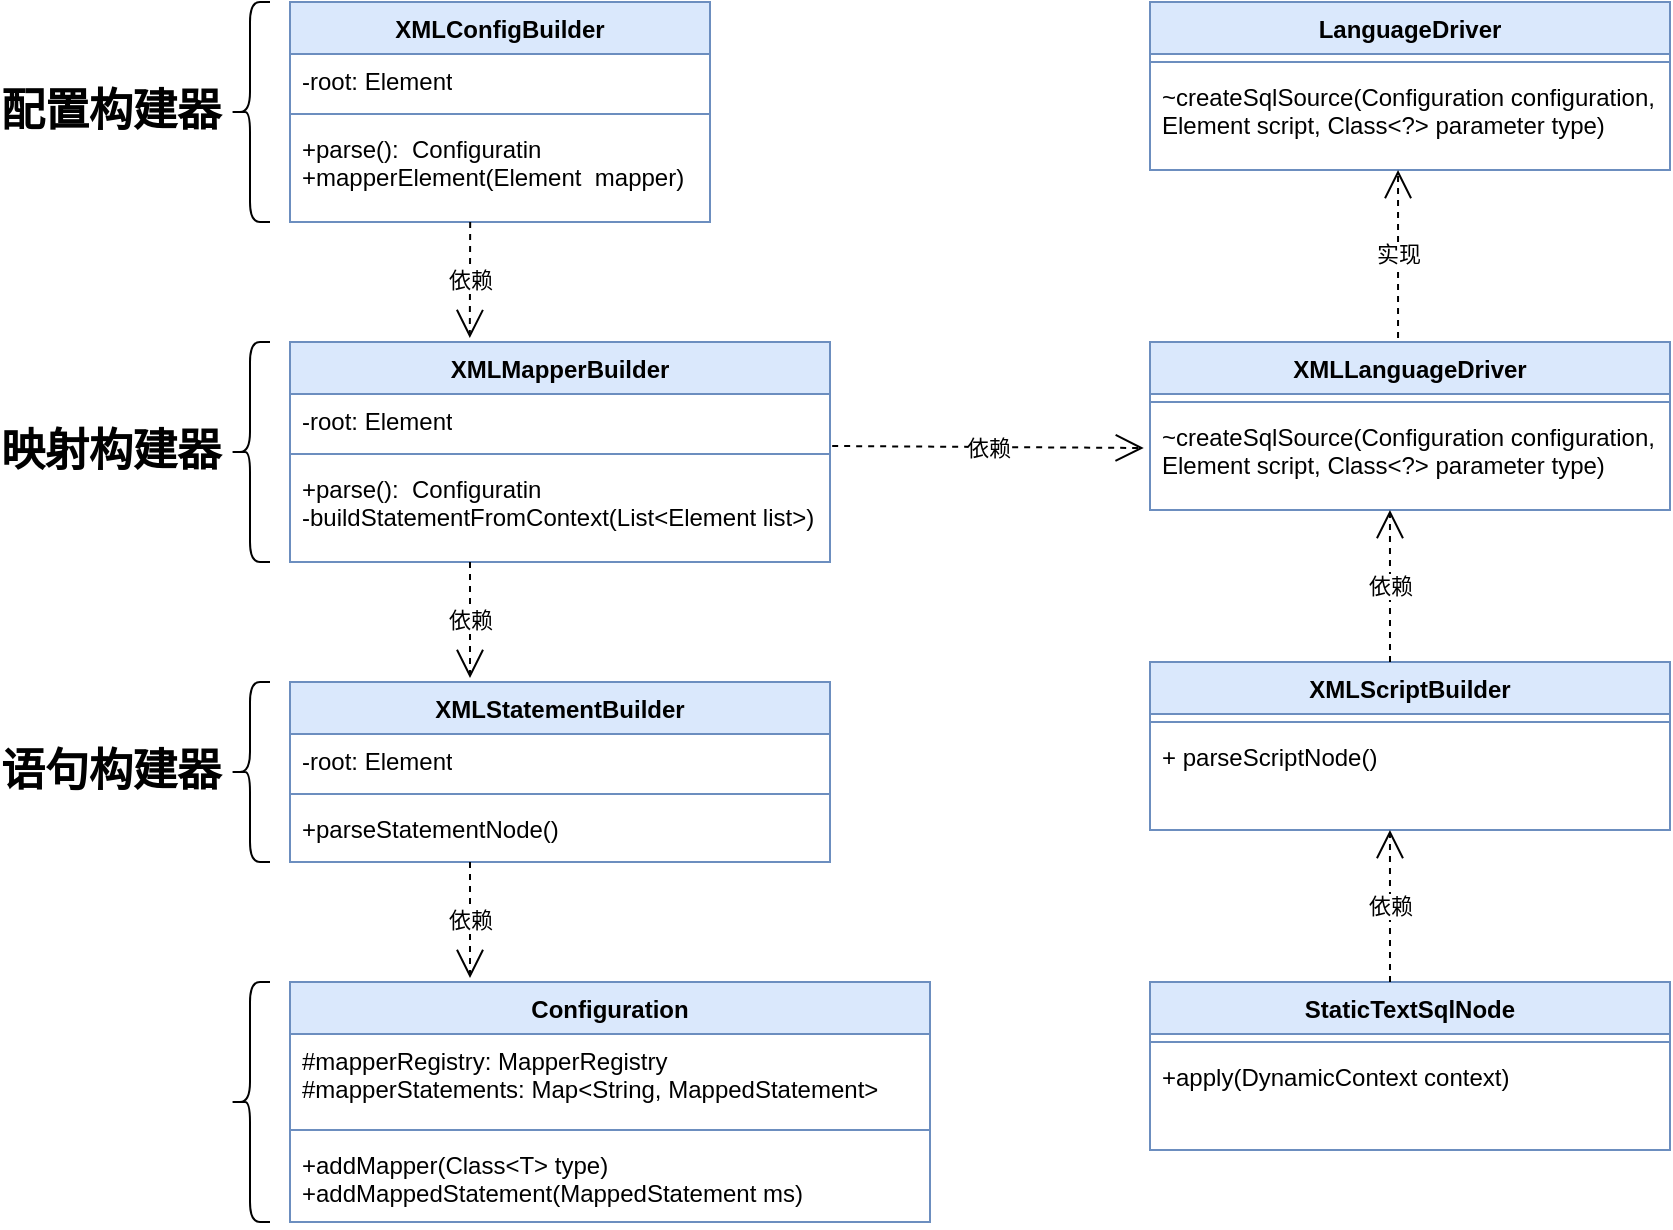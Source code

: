 <mxfile version="21.6.8" type="github">
  <diagram name="第 1 页" id="FCdaLJdS4-OKYO8WHhjD">
    <mxGraphModel dx="2261" dy="758" grid="1" gridSize="10" guides="1" tooltips="1" connect="1" arrows="1" fold="1" page="1" pageScale="1" pageWidth="827" pageHeight="1169" math="0" shadow="0">
      <root>
        <mxCell id="0" />
        <mxCell id="1" parent="0" />
        <mxCell id="fpk1XQjDB_mY638M4dOg-2" value="XMLConfigBuilder" style="swimlane;fontStyle=1;align=center;verticalAlign=top;childLayout=stackLayout;horizontal=1;startSize=26;horizontalStack=0;resizeParent=1;resizeParentMax=0;resizeLast=0;collapsible=1;marginBottom=0;whiteSpace=wrap;html=1;fillColor=#dae8fc;strokeColor=#6c8ebf;" vertex="1" parent="1">
          <mxGeometry x="70" y="90" width="210" height="110" as="geometry" />
        </mxCell>
        <mxCell id="fpk1XQjDB_mY638M4dOg-3" value="-root: Element" style="text;strokeColor=none;fillColor=none;align=left;verticalAlign=top;spacingLeft=4;spacingRight=4;overflow=hidden;rotatable=0;points=[[0,0.5],[1,0.5]];portConstraint=eastwest;whiteSpace=wrap;html=1;" vertex="1" parent="fpk1XQjDB_mY638M4dOg-2">
          <mxGeometry y="26" width="210" height="26" as="geometry" />
        </mxCell>
        <mxCell id="fpk1XQjDB_mY638M4dOg-4" value="" style="line;strokeWidth=1;fillColor=none;align=left;verticalAlign=middle;spacingTop=-1;spacingLeft=3;spacingRight=3;rotatable=0;labelPosition=right;points=[];portConstraint=eastwest;strokeColor=inherit;" vertex="1" parent="fpk1XQjDB_mY638M4dOg-2">
          <mxGeometry y="52" width="210" height="8" as="geometry" />
        </mxCell>
        <mxCell id="fpk1XQjDB_mY638M4dOg-5" value="+parse():&amp;nbsp; Configuratin&lt;br&gt;+mapperElement(Element&amp;nbsp; mapper)" style="text;strokeColor=none;fillColor=none;align=left;verticalAlign=top;spacingLeft=4;spacingRight=4;overflow=hidden;rotatable=0;points=[[0,0.5],[1,0.5]];portConstraint=eastwest;whiteSpace=wrap;html=1;" vertex="1" parent="fpk1XQjDB_mY638M4dOg-2">
          <mxGeometry y="60" width="210" height="50" as="geometry" />
        </mxCell>
        <mxCell id="fpk1XQjDB_mY638M4dOg-6" value="XMLMapperBuilder" style="swimlane;fontStyle=1;align=center;verticalAlign=top;childLayout=stackLayout;horizontal=1;startSize=26;horizontalStack=0;resizeParent=1;resizeParentMax=0;resizeLast=0;collapsible=1;marginBottom=0;whiteSpace=wrap;html=1;fillColor=#dae8fc;strokeColor=#6c8ebf;" vertex="1" parent="1">
          <mxGeometry x="70" y="260" width="270" height="110" as="geometry" />
        </mxCell>
        <mxCell id="fpk1XQjDB_mY638M4dOg-7" value="-root: Element" style="text;strokeColor=none;fillColor=none;align=left;verticalAlign=top;spacingLeft=4;spacingRight=4;overflow=hidden;rotatable=0;points=[[0,0.5],[1,0.5]];portConstraint=eastwest;whiteSpace=wrap;html=1;" vertex="1" parent="fpk1XQjDB_mY638M4dOg-6">
          <mxGeometry y="26" width="270" height="26" as="geometry" />
        </mxCell>
        <mxCell id="fpk1XQjDB_mY638M4dOg-8" value="" style="line;strokeWidth=1;fillColor=none;align=left;verticalAlign=middle;spacingTop=-1;spacingLeft=3;spacingRight=3;rotatable=0;labelPosition=right;points=[];portConstraint=eastwest;strokeColor=inherit;" vertex="1" parent="fpk1XQjDB_mY638M4dOg-6">
          <mxGeometry y="52" width="270" height="8" as="geometry" />
        </mxCell>
        <mxCell id="fpk1XQjDB_mY638M4dOg-9" value="+parse():&amp;nbsp; Configuratin&lt;br&gt;-buildStatementFromContext(List&amp;lt;Element list&amp;gt;)" style="text;strokeColor=none;fillColor=none;align=left;verticalAlign=top;spacingLeft=4;spacingRight=4;overflow=hidden;rotatable=0;points=[[0,0.5],[1,0.5]];portConstraint=eastwest;whiteSpace=wrap;html=1;" vertex="1" parent="fpk1XQjDB_mY638M4dOg-6">
          <mxGeometry y="60" width="270" height="50" as="geometry" />
        </mxCell>
        <mxCell id="fpk1XQjDB_mY638M4dOg-10" value="XMLStatementBuilder" style="swimlane;fontStyle=1;align=center;verticalAlign=top;childLayout=stackLayout;horizontal=1;startSize=26;horizontalStack=0;resizeParent=1;resizeParentMax=0;resizeLast=0;collapsible=1;marginBottom=0;whiteSpace=wrap;html=1;fillColor=#dae8fc;strokeColor=#6c8ebf;" vertex="1" parent="1">
          <mxGeometry x="70" y="430" width="270" height="90" as="geometry" />
        </mxCell>
        <mxCell id="fpk1XQjDB_mY638M4dOg-11" value="-root: Element" style="text;strokeColor=none;fillColor=none;align=left;verticalAlign=top;spacingLeft=4;spacingRight=4;overflow=hidden;rotatable=0;points=[[0,0.5],[1,0.5]];portConstraint=eastwest;whiteSpace=wrap;html=1;" vertex="1" parent="fpk1XQjDB_mY638M4dOg-10">
          <mxGeometry y="26" width="270" height="26" as="geometry" />
        </mxCell>
        <mxCell id="fpk1XQjDB_mY638M4dOg-12" value="" style="line;strokeWidth=1;fillColor=none;align=left;verticalAlign=middle;spacingTop=-1;spacingLeft=3;spacingRight=3;rotatable=0;labelPosition=right;points=[];portConstraint=eastwest;strokeColor=inherit;" vertex="1" parent="fpk1XQjDB_mY638M4dOg-10">
          <mxGeometry y="52" width="270" height="8" as="geometry" />
        </mxCell>
        <mxCell id="fpk1XQjDB_mY638M4dOg-13" value="+parseStatementNode()" style="text;strokeColor=none;fillColor=none;align=left;verticalAlign=top;spacingLeft=4;spacingRight=4;overflow=hidden;rotatable=0;points=[[0,0.5],[1,0.5]];portConstraint=eastwest;whiteSpace=wrap;html=1;" vertex="1" parent="fpk1XQjDB_mY638M4dOg-10">
          <mxGeometry y="60" width="270" height="30" as="geometry" />
        </mxCell>
        <mxCell id="fpk1XQjDB_mY638M4dOg-22" value="Configuration" style="swimlane;fontStyle=1;align=center;verticalAlign=top;childLayout=stackLayout;horizontal=1;startSize=26;horizontalStack=0;resizeParent=1;resizeParentMax=0;resizeLast=0;collapsible=1;marginBottom=0;whiteSpace=wrap;html=1;fillColor=#dae8fc;strokeColor=#6c8ebf;" vertex="1" parent="1">
          <mxGeometry x="70" y="580" width="320" height="120" as="geometry" />
        </mxCell>
        <mxCell id="fpk1XQjDB_mY638M4dOg-23" value="#mapperRegistry: MapperRegistry&lt;br&gt;#mapperStatements: Map&amp;lt;String, MappedStatement&amp;gt;" style="text;strokeColor=none;fillColor=none;align=left;verticalAlign=top;spacingLeft=4;spacingRight=4;overflow=hidden;rotatable=0;points=[[0,0.5],[1,0.5]];portConstraint=eastwest;whiteSpace=wrap;html=1;" vertex="1" parent="fpk1XQjDB_mY638M4dOg-22">
          <mxGeometry y="26" width="320" height="44" as="geometry" />
        </mxCell>
        <mxCell id="fpk1XQjDB_mY638M4dOg-24" value="" style="line;strokeWidth=1;fillColor=none;align=left;verticalAlign=middle;spacingTop=-1;spacingLeft=3;spacingRight=3;rotatable=0;labelPosition=right;points=[];portConstraint=eastwest;strokeColor=inherit;" vertex="1" parent="fpk1XQjDB_mY638M4dOg-22">
          <mxGeometry y="70" width="320" height="8" as="geometry" />
        </mxCell>
        <mxCell id="fpk1XQjDB_mY638M4dOg-25" value="+addMapper(Class&amp;lt;T&amp;gt; type)&lt;br&gt;+addMappedStatement(MappedStatement ms)" style="text;strokeColor=none;fillColor=none;align=left;verticalAlign=top;spacingLeft=4;spacingRight=4;overflow=hidden;rotatable=0;points=[[0,0.5],[1,0.5]];portConstraint=eastwest;whiteSpace=wrap;html=1;" vertex="1" parent="fpk1XQjDB_mY638M4dOg-22">
          <mxGeometry y="78" width="320" height="42" as="geometry" />
        </mxCell>
        <mxCell id="fpk1XQjDB_mY638M4dOg-31" value="LanguageDriver" style="swimlane;fontStyle=1;align=center;verticalAlign=top;childLayout=stackLayout;horizontal=1;startSize=26;horizontalStack=0;resizeParent=1;resizeParentMax=0;resizeLast=0;collapsible=1;marginBottom=0;whiteSpace=wrap;html=1;fillColor=#dae8fc;strokeColor=#6c8ebf;" vertex="1" parent="1">
          <mxGeometry x="500" y="90" width="260" height="84" as="geometry" />
        </mxCell>
        <mxCell id="fpk1XQjDB_mY638M4dOg-33" value="" style="line;strokeWidth=1;fillColor=none;align=left;verticalAlign=middle;spacingTop=-1;spacingLeft=3;spacingRight=3;rotatable=0;labelPosition=right;points=[];portConstraint=eastwest;strokeColor=inherit;" vertex="1" parent="fpk1XQjDB_mY638M4dOg-31">
          <mxGeometry y="26" width="260" height="8" as="geometry" />
        </mxCell>
        <mxCell id="fpk1XQjDB_mY638M4dOg-34" value="~createSqlSource(Configuration configuration, Element script, Class&amp;lt;?&amp;gt; parameter type)" style="text;strokeColor=none;fillColor=none;align=left;verticalAlign=top;spacingLeft=4;spacingRight=4;overflow=hidden;rotatable=0;points=[[0,0.5],[1,0.5]];portConstraint=eastwest;whiteSpace=wrap;html=1;" vertex="1" parent="fpk1XQjDB_mY638M4dOg-31">
          <mxGeometry y="34" width="260" height="50" as="geometry" />
        </mxCell>
        <mxCell id="fpk1XQjDB_mY638M4dOg-35" value="XMLLanguageDriver" style="swimlane;fontStyle=1;align=center;verticalAlign=top;childLayout=stackLayout;horizontal=1;startSize=26;horizontalStack=0;resizeParent=1;resizeParentMax=0;resizeLast=0;collapsible=1;marginBottom=0;whiteSpace=wrap;html=1;fillColor=#dae8fc;strokeColor=#6c8ebf;" vertex="1" parent="1">
          <mxGeometry x="500" y="260" width="260" height="84" as="geometry" />
        </mxCell>
        <mxCell id="fpk1XQjDB_mY638M4dOg-36" value="" style="line;strokeWidth=1;fillColor=none;align=left;verticalAlign=middle;spacingTop=-1;spacingLeft=3;spacingRight=3;rotatable=0;labelPosition=right;points=[];portConstraint=eastwest;strokeColor=inherit;" vertex="1" parent="fpk1XQjDB_mY638M4dOg-35">
          <mxGeometry y="26" width="260" height="8" as="geometry" />
        </mxCell>
        <mxCell id="fpk1XQjDB_mY638M4dOg-37" value="~createSqlSource(Configuration configuration, Element script, Class&amp;lt;?&amp;gt; parameter type)" style="text;strokeColor=none;fillColor=none;align=left;verticalAlign=top;spacingLeft=4;spacingRight=4;overflow=hidden;rotatable=0;points=[[0,0.5],[1,0.5]];portConstraint=eastwest;whiteSpace=wrap;html=1;" vertex="1" parent="fpk1XQjDB_mY638M4dOg-35">
          <mxGeometry y="34" width="260" height="50" as="geometry" />
        </mxCell>
        <mxCell id="fpk1XQjDB_mY638M4dOg-38" value="XMLScriptBuilder" style="swimlane;fontStyle=1;align=center;verticalAlign=top;childLayout=stackLayout;horizontal=1;startSize=26;horizontalStack=0;resizeParent=1;resizeParentMax=0;resizeLast=0;collapsible=1;marginBottom=0;whiteSpace=wrap;html=1;fillColor=#dae8fc;strokeColor=#6c8ebf;" vertex="1" parent="1">
          <mxGeometry x="500" y="420" width="260" height="84" as="geometry" />
        </mxCell>
        <mxCell id="fpk1XQjDB_mY638M4dOg-39" value="" style="line;strokeWidth=1;fillColor=none;align=left;verticalAlign=middle;spacingTop=-1;spacingLeft=3;spacingRight=3;rotatable=0;labelPosition=right;points=[];portConstraint=eastwest;strokeColor=inherit;" vertex="1" parent="fpk1XQjDB_mY638M4dOg-38">
          <mxGeometry y="26" width="260" height="8" as="geometry" />
        </mxCell>
        <mxCell id="fpk1XQjDB_mY638M4dOg-40" value="+ parseScriptNode()" style="text;strokeColor=none;fillColor=none;align=left;verticalAlign=top;spacingLeft=4;spacingRight=4;overflow=hidden;rotatable=0;points=[[0,0.5],[1,0.5]];portConstraint=eastwest;whiteSpace=wrap;html=1;" vertex="1" parent="fpk1XQjDB_mY638M4dOg-38">
          <mxGeometry y="34" width="260" height="50" as="geometry" />
        </mxCell>
        <mxCell id="fpk1XQjDB_mY638M4dOg-41" value="StaticTextSqlNode" style="swimlane;fontStyle=1;align=center;verticalAlign=top;childLayout=stackLayout;horizontal=1;startSize=26;horizontalStack=0;resizeParent=1;resizeParentMax=0;resizeLast=0;collapsible=1;marginBottom=0;whiteSpace=wrap;html=1;fillColor=#dae8fc;strokeColor=#6c8ebf;" vertex="1" parent="1">
          <mxGeometry x="500" y="580" width="260" height="84" as="geometry" />
        </mxCell>
        <mxCell id="fpk1XQjDB_mY638M4dOg-42" value="" style="line;strokeWidth=1;fillColor=none;align=left;verticalAlign=middle;spacingTop=-1;spacingLeft=3;spacingRight=3;rotatable=0;labelPosition=right;points=[];portConstraint=eastwest;strokeColor=inherit;" vertex="1" parent="fpk1XQjDB_mY638M4dOg-41">
          <mxGeometry y="26" width="260" height="8" as="geometry" />
        </mxCell>
        <mxCell id="fpk1XQjDB_mY638M4dOg-43" value="+apply(DynamicContext context)" style="text;strokeColor=none;fillColor=none;align=left;verticalAlign=top;spacingLeft=4;spacingRight=4;overflow=hidden;rotatable=0;points=[[0,0.5],[1,0.5]];portConstraint=eastwest;whiteSpace=wrap;html=1;" vertex="1" parent="fpk1XQjDB_mY638M4dOg-41">
          <mxGeometry y="34" width="260" height="50" as="geometry" />
        </mxCell>
        <mxCell id="fpk1XQjDB_mY638M4dOg-44" value="实现" style="endArrow=open;endSize=12;dashed=1;html=1;rounded=0;entryX=0.477;entryY=1;entryDx=0;entryDy=0;entryPerimeter=0;exitX=0.477;exitY=-0.024;exitDx=0;exitDy=0;exitPerimeter=0;" edge="1" parent="1" source="fpk1XQjDB_mY638M4dOg-35" target="fpk1XQjDB_mY638M4dOg-34">
          <mxGeometry width="160" relative="1" as="geometry">
            <mxPoint x="624" y="250" as="sourcePoint" />
            <mxPoint x="470" y="100" as="targetPoint" />
          </mxGeometry>
        </mxCell>
        <mxCell id="fpk1XQjDB_mY638M4dOg-45" value="依赖" style="endArrow=open;endSize=12;dashed=1;html=1;rounded=0;entryX=0.477;entryY=1;entryDx=0;entryDy=0;entryPerimeter=0;" edge="1" parent="1">
          <mxGeometry width="160" relative="1" as="geometry">
            <mxPoint x="620" y="420" as="sourcePoint" />
            <mxPoint x="619.98" y="344" as="targetPoint" />
          </mxGeometry>
        </mxCell>
        <mxCell id="fpk1XQjDB_mY638M4dOg-46" value="依赖" style="endArrow=open;endSize=12;dashed=1;html=1;rounded=0;entryX=0.477;entryY=1;entryDx=0;entryDy=0;entryPerimeter=0;" edge="1" parent="1">
          <mxGeometry width="160" relative="1" as="geometry">
            <mxPoint x="620" y="580" as="sourcePoint" />
            <mxPoint x="619.98" y="504" as="targetPoint" />
          </mxGeometry>
        </mxCell>
        <mxCell id="fpk1XQjDB_mY638M4dOg-47" value="依赖" style="endArrow=open;endSize=12;dashed=1;html=1;rounded=0;entryX=-0.012;entryY=0.38;entryDx=0;entryDy=0;entryPerimeter=0;exitX=1.004;exitY=1;exitDx=0;exitDy=0;exitPerimeter=0;" edge="1" parent="1" source="fpk1XQjDB_mY638M4dOg-7" target="fpk1XQjDB_mY638M4dOg-37">
          <mxGeometry width="160" relative="1" as="geometry">
            <mxPoint x="440.02" y="456" as="sourcePoint" />
            <mxPoint x="440" y="380" as="targetPoint" />
          </mxGeometry>
        </mxCell>
        <mxCell id="fpk1XQjDB_mY638M4dOg-48" value="依赖" style="endArrow=open;endSize=12;dashed=1;html=1;rounded=0;entryX=0.333;entryY=-0.018;entryDx=0;entryDy=0;entryPerimeter=0;exitX=0.429;exitY=1;exitDx=0;exitDy=0;exitPerimeter=0;" edge="1" parent="1" source="fpk1XQjDB_mY638M4dOg-5" target="fpk1XQjDB_mY638M4dOg-6">
          <mxGeometry width="160" relative="1" as="geometry">
            <mxPoint x="309.92" y="180" as="sourcePoint" />
            <mxPoint x="465.92" y="181" as="targetPoint" />
          </mxGeometry>
        </mxCell>
        <mxCell id="fpk1XQjDB_mY638M4dOg-49" value="依赖" style="endArrow=open;endSize=12;dashed=1;html=1;rounded=0;entryX=0.333;entryY=-0.018;entryDx=0;entryDy=0;entryPerimeter=0;exitX=0.429;exitY=1;exitDx=0;exitDy=0;exitPerimeter=0;" edge="1" parent="1">
          <mxGeometry width="160" relative="1" as="geometry">
            <mxPoint x="160" y="370" as="sourcePoint" />
            <mxPoint x="160" y="428" as="targetPoint" />
          </mxGeometry>
        </mxCell>
        <mxCell id="fpk1XQjDB_mY638M4dOg-50" value="依赖" style="endArrow=open;endSize=12;dashed=1;html=1;rounded=0;entryX=0.333;entryY=-0.018;entryDx=0;entryDy=0;entryPerimeter=0;exitX=0.429;exitY=1;exitDx=0;exitDy=0;exitPerimeter=0;" edge="1" parent="1">
          <mxGeometry width="160" relative="1" as="geometry">
            <mxPoint x="160" y="520" as="sourcePoint" />
            <mxPoint x="160" y="578" as="targetPoint" />
          </mxGeometry>
        </mxCell>
        <mxCell id="fpk1XQjDB_mY638M4dOg-51" value="" style="shape=curlyBracket;whiteSpace=wrap;html=1;rounded=1;labelPosition=left;verticalLabelPosition=middle;align=right;verticalAlign=middle;" vertex="1" parent="1">
          <mxGeometry x="40" y="90" width="20" height="110" as="geometry" />
        </mxCell>
        <mxCell id="fpk1XQjDB_mY638M4dOg-53" value="" style="shape=curlyBracket;whiteSpace=wrap;html=1;rounded=1;labelPosition=left;verticalLabelPosition=middle;align=right;verticalAlign=middle;" vertex="1" parent="1">
          <mxGeometry x="40" y="260" width="20" height="110" as="geometry" />
        </mxCell>
        <mxCell id="fpk1XQjDB_mY638M4dOg-54" value="" style="shape=curlyBracket;whiteSpace=wrap;html=1;rounded=1;labelPosition=left;verticalLabelPosition=middle;align=right;verticalAlign=middle;" vertex="1" parent="1">
          <mxGeometry x="40" y="430" width="20" height="90" as="geometry" />
        </mxCell>
        <mxCell id="fpk1XQjDB_mY638M4dOg-55" value="" style="shape=curlyBracket;whiteSpace=wrap;html=1;rounded=1;labelPosition=left;verticalLabelPosition=middle;align=right;verticalAlign=middle;" vertex="1" parent="1">
          <mxGeometry x="40" y="580" width="20" height="120" as="geometry" />
        </mxCell>
        <mxCell id="fpk1XQjDB_mY638M4dOg-56" value="配置构建器" style="text;strokeColor=none;fillColor=none;html=1;fontSize=22;fontStyle=1;verticalAlign=middle;align=center;flipH=1;flipV=1;" vertex="1" parent="1">
          <mxGeometry x="-70" y="125" width="100" height="40" as="geometry" />
        </mxCell>
        <mxCell id="fpk1XQjDB_mY638M4dOg-58" value="映射构建器" style="text;strokeColor=none;fillColor=none;html=1;fontSize=22;fontStyle=1;verticalAlign=middle;align=center;flipH=1;flipV=1;" vertex="1" parent="1">
          <mxGeometry x="-70" y="295" width="100" height="40" as="geometry" />
        </mxCell>
        <mxCell id="fpk1XQjDB_mY638M4dOg-59" value="语句构建器" style="text;strokeColor=none;fillColor=none;html=1;fontSize=22;fontStyle=1;verticalAlign=middle;align=center;flipH=1;flipV=1;" vertex="1" parent="1">
          <mxGeometry x="-70" y="455" width="100" height="40" as="geometry" />
        </mxCell>
      </root>
    </mxGraphModel>
  </diagram>
</mxfile>
